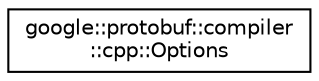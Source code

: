 digraph "类继承关系图"
{
 // LATEX_PDF_SIZE
  edge [fontname="Helvetica",fontsize="10",labelfontname="Helvetica",labelfontsize="10"];
  node [fontname="Helvetica",fontsize="10",shape=record];
  rankdir="LR";
  Node0 [label="google::protobuf::compiler\l::cpp::Options",height=0.2,width=0.4,color="black", fillcolor="white", style="filled",URL="$structgoogle_1_1protobuf_1_1compiler_1_1cpp_1_1Options.html",tooltip=" "];
}
